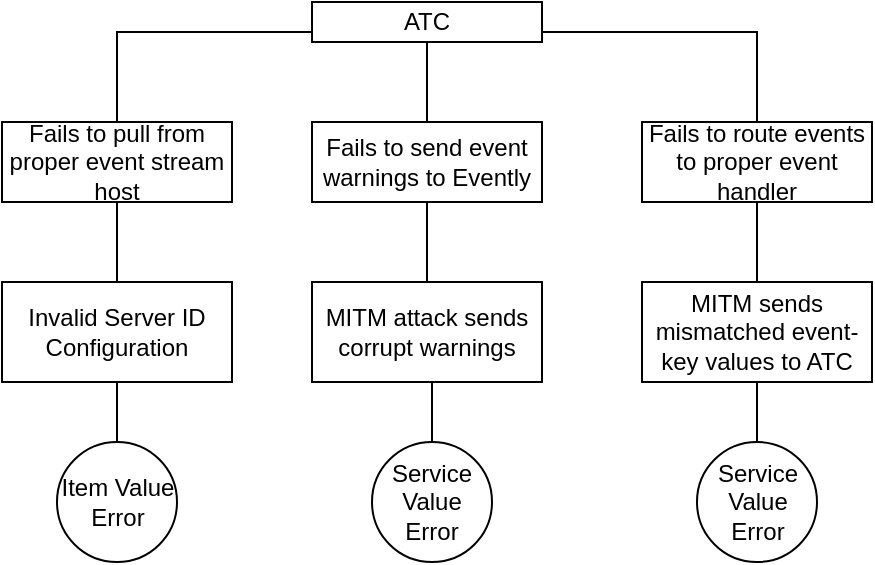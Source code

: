 <mxfile version="13.9.7" type="device"><diagram id="hTkEjnlqmtUhZrV5CyUP" name="Page-1"><mxGraphModel dx="868" dy="426" grid="1" gridSize="10" guides="1" tooltips="1" connect="1" arrows="1" fold="1" page="1" pageScale="1" pageWidth="850" pageHeight="1100" math="0" shadow="0"><root><mxCell id="0"/><mxCell id="1" parent="0"/><mxCell id="3mDnD_ke5RxLaa8PccLp-1" value="ATC" style="rounded=0;whiteSpace=wrap;html=1;" vertex="1" parent="1"><mxGeometry x="365" y="40" width="115" height="20" as="geometry"/></mxCell><mxCell id="3mDnD_ke5RxLaa8PccLp-13" style="edgeStyle=orthogonalEdgeStyle;rounded=0;orthogonalLoop=1;jettySize=auto;html=1;exitX=0.5;exitY=0;exitDx=0;exitDy=0;entryX=0;entryY=0.75;entryDx=0;entryDy=0;endArrow=none;endFill=0;" edge="1" parent="1" source="3mDnD_ke5RxLaa8PccLp-8" target="3mDnD_ke5RxLaa8PccLp-1"><mxGeometry relative="1" as="geometry"/></mxCell><mxCell id="3mDnD_ke5RxLaa8PccLp-8" value="Fails to pull from proper event stream host" style="rounded=0;whiteSpace=wrap;html=1;" vertex="1" parent="1"><mxGeometry x="210" y="100" width="115" height="40" as="geometry"/></mxCell><mxCell id="3mDnD_ke5RxLaa8PccLp-12" style="edgeStyle=orthogonalEdgeStyle;rounded=0;orthogonalLoop=1;jettySize=auto;html=1;exitX=0.5;exitY=0;exitDx=0;exitDy=0;entryX=0.5;entryY=1;entryDx=0;entryDy=0;endArrow=none;endFill=0;" edge="1" parent="1" source="3mDnD_ke5RxLaa8PccLp-9" target="3mDnD_ke5RxLaa8PccLp-8"><mxGeometry relative="1" as="geometry"/></mxCell><mxCell id="3mDnD_ke5RxLaa8PccLp-9" value="Invalid Server ID Configuration" style="rounded=0;whiteSpace=wrap;html=1;" vertex="1" parent="1"><mxGeometry x="210" y="180" width="115" height="50" as="geometry"/></mxCell><mxCell id="3mDnD_ke5RxLaa8PccLp-11" style="edgeStyle=orthogonalEdgeStyle;rounded=0;orthogonalLoop=1;jettySize=auto;html=1;exitX=0.5;exitY=0;exitDx=0;exitDy=0;entryX=0.5;entryY=1;entryDx=0;entryDy=0;endArrow=none;endFill=0;" edge="1" parent="1" source="3mDnD_ke5RxLaa8PccLp-10" target="3mDnD_ke5RxLaa8PccLp-9"><mxGeometry relative="1" as="geometry"/></mxCell><mxCell id="3mDnD_ke5RxLaa8PccLp-10" value="Item Value Error" style="ellipse;whiteSpace=wrap;html=1;aspect=fixed;" vertex="1" parent="1"><mxGeometry x="237.5" y="260" width="60" height="60" as="geometry"/></mxCell><mxCell id="3mDnD_ke5RxLaa8PccLp-18" style="edgeStyle=orthogonalEdgeStyle;rounded=0;orthogonalLoop=1;jettySize=auto;html=1;exitX=0.5;exitY=1;exitDx=0;exitDy=0;entryX=0.5;entryY=0;entryDx=0;entryDy=0;endArrow=none;endFill=0;" edge="1" parent="1" source="3mDnD_ke5RxLaa8PccLp-14" target="3mDnD_ke5RxLaa8PccLp-15"><mxGeometry relative="1" as="geometry"/></mxCell><mxCell id="3mDnD_ke5RxLaa8PccLp-20" style="edgeStyle=orthogonalEdgeStyle;rounded=0;orthogonalLoop=1;jettySize=auto;html=1;exitX=0.5;exitY=0;exitDx=0;exitDy=0;entryX=1;entryY=0.75;entryDx=0;entryDy=0;endArrow=none;endFill=0;" edge="1" parent="1" source="3mDnD_ke5RxLaa8PccLp-14" target="3mDnD_ke5RxLaa8PccLp-1"><mxGeometry relative="1" as="geometry"/></mxCell><mxCell id="3mDnD_ke5RxLaa8PccLp-14" value="Fails to route events to proper event handler" style="rounded=0;whiteSpace=wrap;html=1;" vertex="1" parent="1"><mxGeometry x="530" y="100" width="115" height="40" as="geometry"/></mxCell><mxCell id="3mDnD_ke5RxLaa8PccLp-17" style="edgeStyle=orthogonalEdgeStyle;rounded=0;orthogonalLoop=1;jettySize=auto;html=1;exitX=0.5;exitY=1;exitDx=0;exitDy=0;entryX=0.5;entryY=0;entryDx=0;entryDy=0;endArrow=none;endFill=0;" edge="1" parent="1" source="3mDnD_ke5RxLaa8PccLp-15" target="3mDnD_ke5RxLaa8PccLp-16"><mxGeometry relative="1" as="geometry"/></mxCell><mxCell id="3mDnD_ke5RxLaa8PccLp-15" value="MITM sends mismatched event-key values to ATC" style="rounded=0;whiteSpace=wrap;html=1;" vertex="1" parent="1"><mxGeometry x="530" y="180" width="115" height="50" as="geometry"/></mxCell><mxCell id="3mDnD_ke5RxLaa8PccLp-16" value="Service Value Error" style="ellipse;whiteSpace=wrap;html=1;aspect=fixed;" vertex="1" parent="1"><mxGeometry x="557.5" y="260" width="60" height="60" as="geometry"/></mxCell><mxCell id="3mDnD_ke5RxLaa8PccLp-22" style="edgeStyle=orthogonalEdgeStyle;rounded=0;orthogonalLoop=1;jettySize=auto;html=1;exitX=0.5;exitY=1;exitDx=0;exitDy=0;entryX=0.5;entryY=0;entryDx=0;entryDy=0;endArrow=none;endFill=0;" edge="1" parent="1" source="3mDnD_ke5RxLaa8PccLp-23" target="3mDnD_ke5RxLaa8PccLp-25"><mxGeometry relative="1" as="geometry"/></mxCell><mxCell id="3mDnD_ke5RxLaa8PccLp-29" style="edgeStyle=none;rounded=0;orthogonalLoop=1;jettySize=auto;html=1;exitX=0.5;exitY=0;exitDx=0;exitDy=0;entryX=0.5;entryY=1;entryDx=0;entryDy=0;endArrow=none;endFill=0;" edge="1" parent="1" source="3mDnD_ke5RxLaa8PccLp-23" target="3mDnD_ke5RxLaa8PccLp-1"><mxGeometry relative="1" as="geometry"/></mxCell><mxCell id="3mDnD_ke5RxLaa8PccLp-23" value="Fails to send event warnings to Evently" style="rounded=0;whiteSpace=wrap;html=1;" vertex="1" parent="1"><mxGeometry x="365" y="100" width="115" height="40" as="geometry"/></mxCell><mxCell id="3mDnD_ke5RxLaa8PccLp-24" style="edgeStyle=orthogonalEdgeStyle;rounded=0;orthogonalLoop=1;jettySize=auto;html=1;exitX=0.5;exitY=1;exitDx=0;exitDy=0;entryX=0.5;entryY=0;entryDx=0;entryDy=0;endArrow=none;endFill=0;" edge="1" parent="1" source="3mDnD_ke5RxLaa8PccLp-25" target="3mDnD_ke5RxLaa8PccLp-26"><mxGeometry relative="1" as="geometry"/></mxCell><mxCell id="3mDnD_ke5RxLaa8PccLp-25" value="MITM attack sends corrupt warnings" style="rounded=0;whiteSpace=wrap;html=1;" vertex="1" parent="1"><mxGeometry x="365" y="180" width="115" height="50" as="geometry"/></mxCell><mxCell id="3mDnD_ke5RxLaa8PccLp-26" value="Service Value Error" style="ellipse;whiteSpace=wrap;html=1;aspect=fixed;" vertex="1" parent="1"><mxGeometry x="395" y="260" width="60" height="60" as="geometry"/></mxCell></root></mxGraphModel></diagram></mxfile>